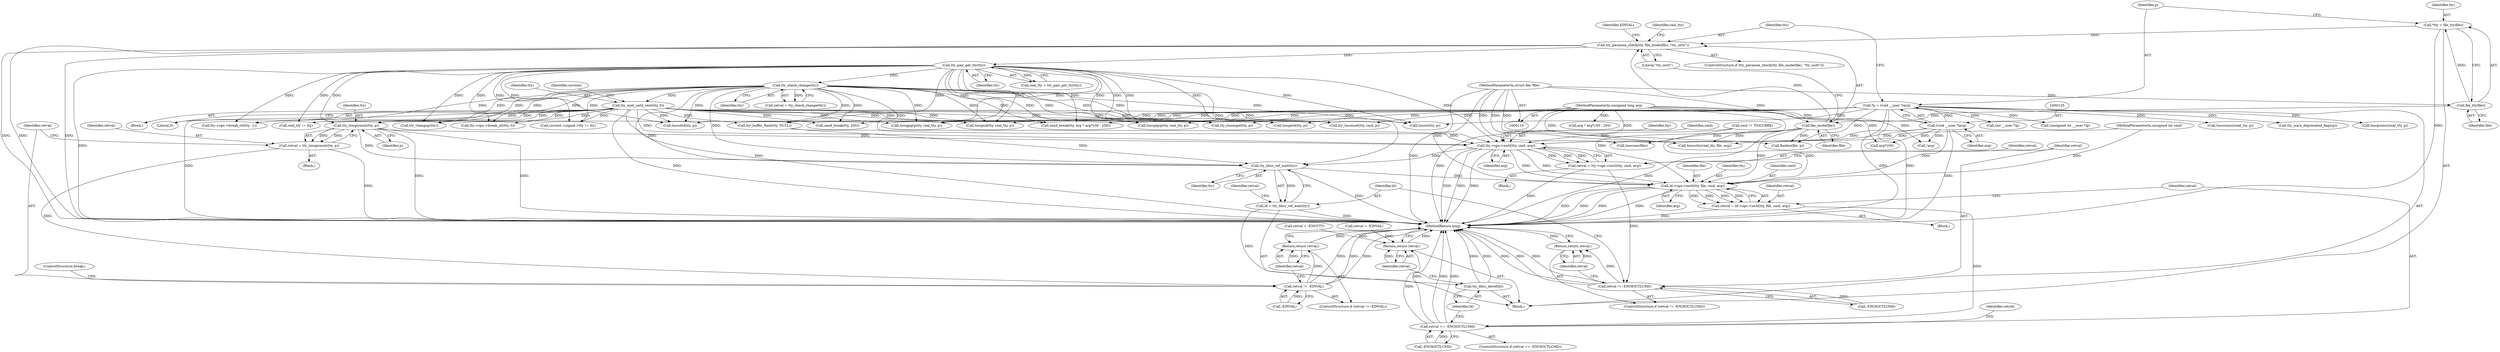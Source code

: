 digraph "0_linux_5c17c861a357e9458001f021a7afa7aab9937439@pointer" {
"1000379" [label="(Call,tty_tiocgicount(tty, p))"];
"1000163" [label="(Call,tty_wait_until_sent(tty, 0))"];
"1000152" [label="(Call,tty_check_change(tty))"];
"1000140" [label="(Call,tty_pair_get_tty(tty))"];
"1000130" [label="(Call,tty_paranoia_check(tty, file_inode(file), \"tty_ioctl\"))"];
"1000116" [label="(Call,*tty = file_tty(file))"];
"1000118" [label="(Call,file_tty(file))"];
"1000111" [label="(MethodParameterIn,struct file *file)"];
"1000132" [label="(Call,file_inode(file))"];
"1000122" [label="(Call,*p = (void __user *)arg)"];
"1000124" [label="(Call,(void __user *)arg)"];
"1000113" [label="(MethodParameterIn,unsigned long arg)"];
"1000377" [label="(Call,retval = tty_tiocgicount(tty, p))"];
"1000383" [label="(Call,retval != -EINVAL)"];
"1000387" [label="(Return,return retval;)"];
"1000414" [label="(Call,tty->ops->ioctl(tty, cmd, arg))"];
"1000412" [label="(Call,retval = tty->ops->ioctl(tty, cmd, arg))"];
"1000419" [label="(Call,retval != -ENOIOCTLCMD)"];
"1000423" [label="(Return,return retval;)"];
"1000427" [label="(Call,tty_ldisc_ref_wait(tty))"];
"1000425" [label="(Call,ld = tty_ldisc_ref_wait(tty))"];
"1000456" [label="(Call,tty_ldisc_deref(ld))"];
"1000442" [label="(Call,ld->ops->ioctl(tty, file, cmd, arg))"];
"1000440" [label="(Call,retval = ld->ops->ioctl(tty, file, cmd, arg))"];
"1000448" [label="(Call,retval == -ENOIOCTLCMD)"];
"1000458" [label="(Return,return retval;)"];
"1000238" [label="(Call,(int __user *)p)"];
"1000117" [label="(Identifier,tty)"];
"1000389" [label="(ControlStructure,break;)"];
"1000116" [label="(Call,*tty = file_tty(file))"];
"1000357" [label="(Call,arg ? arg*100 : 250)"];
"1000378" [label="(Identifier,retval)"];
"1000359" [label="(Call,arg*100)"];
"1000425" [label="(Call,ld = tty_ldisc_ref_wait(tty))"];
"1000139" [label="(Identifier,real_tty)"];
"1000130" [label="(Call,tty_paranoia_check(tty, file_inode(file), \"tty_ioctl\"))"];
"1000430" [label="(Identifier,retval)"];
"1000444" [label="(Identifier,file)"];
"1000456" [label="(Call,tty_ldisc_deref(ld))"];
"1000313" [label="(Call,(unsigned int __user *)p)"];
"1000175" [label="(Block,)"];
"1000428" [label="(Identifier,tty)"];
"1000419" [label="(Call,retval != -ENOIOCTLCMD)"];
"1000287" [label="(Call,tiocsetd(tty, p))"];
"1000380" [label="(Identifier,tty)"];
"1000188" [label="(Call,tiocswinsz(real_tty, p))"];
"1000421" [label="(Call,-ENOIOCTLCMD)"];
"1000199" [label="(Call,tioccons(file))"];
"1000118" [label="(Call,file_tty(file))"];
"1000413" [label="(Identifier,retval)"];
"1000324" [label="(Call,tty->ops->break_ctl(tty, -1))"];
"1000129" [label="(ControlStructure,if (tty_paranoia_check(tty, file_inode(file), \"tty_ioctl\")))"];
"1000402" [label="(Call,tty_warn_deprecated_flags(p))"];
"1000159" [label="(Call,cmd != TIOCCBRK)"];
"1000194" [label="(Call,real_tty != tty)"];
"1000396" [label="(Call,tty_buffer_flush(tty, NULL))"];
"1000377" [label="(Call,retval = tty_tiocgicount(tty, p))"];
"1000384" [label="(Identifier,retval)"];
"1000164" [label="(Identifier,tty)"];
"1000385" [label="(Call,-EINVAL)"];
"1000131" [label="(Identifier,tty)"];
"1000448" [label="(Call,retval == -ENOIOCTLCMD)"];
"1000450" [label="(Call,-ENOIOCTLCMD)"];
"1000137" [label="(Identifier,EINVAL)"];
"1000134" [label="(Literal,\"tty_ioctl\")"];
"1000264" [label="(Call,tiocgpgrp(tty, real_tty, p))"];
"1000348" [label="(Call,send_break(tty, 250))"];
"1000447" [label="(ControlStructure,if (retval == -ENOIOCTLCMD))"];
"1000132" [label="(Call,file_inode(file))"];
"1000417" [label="(Identifier,arg)"];
"1000382" [label="(ControlStructure,if (retval != -EINVAL))"];
"1000141" [label="(Identifier,tty)"];
"1000412" [label="(Call,retval = tty->ops->ioctl(tty, cmd, arg))"];
"1000133" [label="(Identifier,file)"];
"1000418" [label="(ControlStructure,if (retval != -ENOIOCTLCMD))"];
"1000168" [label="(Identifier,current)"];
"1000459" [label="(Identifier,retval)"];
"1000122" [label="(Call,*p = (void __user *)arg)"];
"1000427" [label="(Call,tty_ldisc_ref_wait(tty))"];
"1000449" [label="(Identifier,retval)"];
"1000415" [label="(Identifier,tty)"];
"1000457" [label="(Identifier,ld)"];
"1000440" [label="(Call,retval = ld->ops->ioctl(tty, file, cmd, arg))"];
"1000452" [label="(Call,retval = -ENOTTY)"];
"1000258" [label="(Call,tiocsctty(real_tty, file, arg))"];
"1000446" [label="(Identifier,arg)"];
"1000140" [label="(Call,tty_pair_get_tty(tty))"];
"1000453" [label="(Identifier,retval)"];
"1000114" [label="(Block,)"];
"1000203" [label="(Call,fionbio(file, p))"];
"1000442" [label="(Call,ld->ops->ioctl(tty, file, cmd, arg))"];
"1000443" [label="(Identifier,tty)"];
"1000111" [label="(MethodParameterIn,struct file *file)"];
"1000439" [label="(Block,)"];
"1000276" [label="(Call,tiocgsid(tty, real_tty, p))"];
"1000460" [label="(MethodReturn,long)"];
"1000270" [label="(Call,tiocspgrp(tty, real_tty, p))"];
"1000123" [label="(Identifier,p)"];
"1000414" [label="(Call,tty->ops->ioctl(tty, cmd, arg))"];
"1000112" [label="(MethodParameterIn,unsigned int cmd)"];
"1000445" [label="(Identifier,cmd)"];
"1000387" [label="(Return,return retval;)"];
"1000383" [label="(Call,retval != -EINVAL)"];
"1000424" [label="(Identifier,retval)"];
"1000298" [label="(Call,tty_vhangup(tty))"];
"1000138" [label="(Call,real_tty = tty_pair_get_tty(tty))"];
"1000381" [label="(Identifier,p)"];
"1000365" [label="(Call,tty_tiocmget(tty, p))"];
"1000126" [label="(Identifier,arg)"];
"1000282" [label="(Call,tiocgetd(tty, p))"];
"1000458" [label="(Return,return retval;)"];
"1000153" [label="(Identifier,tty)"];
"1000379" [label="(Call,tty_tiocgicount(tty, p))"];
"1000355" [label="(Call,send_break(tty, arg ? arg*100 : 250))"];
"1000163" [label="(Call,tty_wait_until_sent(tty, 0))"];
"1000119" [label="(Identifier,file)"];
"1000429" [label="(Call,retval = -EINVAL)"];
"1000152" [label="(Call,tty_check_change(tty))"];
"1000338" [label="(Call,tty->ops->break_ctl(tty, 0))"];
"1000124" [label="(Call,(void __user *)arg)"];
"1000345" [label="(Call,!arg)"];
"1000423" [label="(Return,return retval;)"];
"1000372" [label="(Call,tty_tiocmset(tty, cmd, p))"];
"1000426" [label="(Identifier,ld)"];
"1000411" [label="(Block,)"];
"1000150" [label="(Call,retval = tty_check_change(tty))"];
"1000243" [label="(Call,current->signal->tty != tty)"];
"1000183" [label="(Call,tiocgwinsz(real_tty, p))"];
"1000388" [label="(Identifier,retval)"];
"1000162" [label="(Block,)"];
"1000416" [label="(Identifier,cmd)"];
"1000178" [label="(Call,tiocsti(tty, p))"];
"1000165" [label="(Literal,0)"];
"1000420" [label="(Identifier,retval)"];
"1000441" [label="(Identifier,retval)"];
"1000113" [label="(MethodParameterIn,unsigned long arg)"];
"1000379" -> "1000377"  [label="AST: "];
"1000379" -> "1000381"  [label="CFG: "];
"1000380" -> "1000379"  [label="AST: "];
"1000381" -> "1000379"  [label="AST: "];
"1000377" -> "1000379"  [label="CFG: "];
"1000379" -> "1000460"  [label="DDG: "];
"1000379" -> "1000460"  [label="DDG: "];
"1000379" -> "1000377"  [label="DDG: "];
"1000379" -> "1000377"  [label="DDG: "];
"1000163" -> "1000379"  [label="DDG: "];
"1000140" -> "1000379"  [label="DDG: "];
"1000152" -> "1000379"  [label="DDG: "];
"1000122" -> "1000379"  [label="DDG: "];
"1000379" -> "1000414"  [label="DDG: "];
"1000379" -> "1000427"  [label="DDG: "];
"1000163" -> "1000162"  [label="AST: "];
"1000163" -> "1000165"  [label="CFG: "];
"1000164" -> "1000163"  [label="AST: "];
"1000165" -> "1000163"  [label="AST: "];
"1000168" -> "1000163"  [label="CFG: "];
"1000163" -> "1000460"  [label="DDG: "];
"1000163" -> "1000460"  [label="DDG: "];
"1000152" -> "1000163"  [label="DDG: "];
"1000163" -> "1000178"  [label="DDG: "];
"1000163" -> "1000194"  [label="DDG: "];
"1000163" -> "1000243"  [label="DDG: "];
"1000163" -> "1000264"  [label="DDG: "];
"1000163" -> "1000270"  [label="DDG: "];
"1000163" -> "1000276"  [label="DDG: "];
"1000163" -> "1000282"  [label="DDG: "];
"1000163" -> "1000287"  [label="DDG: "];
"1000163" -> "1000298"  [label="DDG: "];
"1000163" -> "1000324"  [label="DDG: "];
"1000163" -> "1000338"  [label="DDG: "];
"1000163" -> "1000348"  [label="DDG: "];
"1000163" -> "1000355"  [label="DDG: "];
"1000163" -> "1000365"  [label="DDG: "];
"1000163" -> "1000372"  [label="DDG: "];
"1000163" -> "1000396"  [label="DDG: "];
"1000163" -> "1000414"  [label="DDG: "];
"1000163" -> "1000427"  [label="DDG: "];
"1000152" -> "1000150"  [label="AST: "];
"1000152" -> "1000153"  [label="CFG: "];
"1000153" -> "1000152"  [label="AST: "];
"1000150" -> "1000152"  [label="CFG: "];
"1000152" -> "1000460"  [label="DDG: "];
"1000152" -> "1000150"  [label="DDG: "];
"1000140" -> "1000152"  [label="DDG: "];
"1000152" -> "1000178"  [label="DDG: "];
"1000152" -> "1000194"  [label="DDG: "];
"1000152" -> "1000243"  [label="DDG: "];
"1000152" -> "1000264"  [label="DDG: "];
"1000152" -> "1000270"  [label="DDG: "];
"1000152" -> "1000276"  [label="DDG: "];
"1000152" -> "1000282"  [label="DDG: "];
"1000152" -> "1000287"  [label="DDG: "];
"1000152" -> "1000298"  [label="DDG: "];
"1000152" -> "1000324"  [label="DDG: "];
"1000152" -> "1000338"  [label="DDG: "];
"1000152" -> "1000348"  [label="DDG: "];
"1000152" -> "1000355"  [label="DDG: "];
"1000152" -> "1000365"  [label="DDG: "];
"1000152" -> "1000372"  [label="DDG: "];
"1000152" -> "1000396"  [label="DDG: "];
"1000152" -> "1000414"  [label="DDG: "];
"1000152" -> "1000427"  [label="DDG: "];
"1000140" -> "1000138"  [label="AST: "];
"1000140" -> "1000141"  [label="CFG: "];
"1000141" -> "1000140"  [label="AST: "];
"1000138" -> "1000140"  [label="CFG: "];
"1000140" -> "1000460"  [label="DDG: "];
"1000140" -> "1000138"  [label="DDG: "];
"1000130" -> "1000140"  [label="DDG: "];
"1000140" -> "1000178"  [label="DDG: "];
"1000140" -> "1000194"  [label="DDG: "];
"1000140" -> "1000243"  [label="DDG: "];
"1000140" -> "1000264"  [label="DDG: "];
"1000140" -> "1000270"  [label="DDG: "];
"1000140" -> "1000276"  [label="DDG: "];
"1000140" -> "1000282"  [label="DDG: "];
"1000140" -> "1000287"  [label="DDG: "];
"1000140" -> "1000298"  [label="DDG: "];
"1000140" -> "1000324"  [label="DDG: "];
"1000140" -> "1000338"  [label="DDG: "];
"1000140" -> "1000348"  [label="DDG: "];
"1000140" -> "1000355"  [label="DDG: "];
"1000140" -> "1000365"  [label="DDG: "];
"1000140" -> "1000372"  [label="DDG: "];
"1000140" -> "1000396"  [label="DDG: "];
"1000140" -> "1000414"  [label="DDG: "];
"1000140" -> "1000427"  [label="DDG: "];
"1000130" -> "1000129"  [label="AST: "];
"1000130" -> "1000134"  [label="CFG: "];
"1000131" -> "1000130"  [label="AST: "];
"1000132" -> "1000130"  [label="AST: "];
"1000134" -> "1000130"  [label="AST: "];
"1000137" -> "1000130"  [label="CFG: "];
"1000139" -> "1000130"  [label="CFG: "];
"1000130" -> "1000460"  [label="DDG: "];
"1000130" -> "1000460"  [label="DDG: "];
"1000130" -> "1000460"  [label="DDG: "];
"1000116" -> "1000130"  [label="DDG: "];
"1000132" -> "1000130"  [label="DDG: "];
"1000116" -> "1000114"  [label="AST: "];
"1000116" -> "1000118"  [label="CFG: "];
"1000117" -> "1000116"  [label="AST: "];
"1000118" -> "1000116"  [label="AST: "];
"1000123" -> "1000116"  [label="CFG: "];
"1000116" -> "1000460"  [label="DDG: "];
"1000118" -> "1000116"  [label="DDG: "];
"1000118" -> "1000119"  [label="CFG: "];
"1000119" -> "1000118"  [label="AST: "];
"1000111" -> "1000118"  [label="DDG: "];
"1000118" -> "1000132"  [label="DDG: "];
"1000111" -> "1000110"  [label="AST: "];
"1000111" -> "1000460"  [label="DDG: "];
"1000111" -> "1000132"  [label="DDG: "];
"1000111" -> "1000199"  [label="DDG: "];
"1000111" -> "1000203"  [label="DDG: "];
"1000111" -> "1000258"  [label="DDG: "];
"1000111" -> "1000442"  [label="DDG: "];
"1000132" -> "1000133"  [label="CFG: "];
"1000133" -> "1000132"  [label="AST: "];
"1000134" -> "1000132"  [label="CFG: "];
"1000132" -> "1000460"  [label="DDG: "];
"1000132" -> "1000199"  [label="DDG: "];
"1000132" -> "1000203"  [label="DDG: "];
"1000132" -> "1000258"  [label="DDG: "];
"1000132" -> "1000442"  [label="DDG: "];
"1000122" -> "1000114"  [label="AST: "];
"1000122" -> "1000124"  [label="CFG: "];
"1000123" -> "1000122"  [label="AST: "];
"1000124" -> "1000122"  [label="AST: "];
"1000131" -> "1000122"  [label="CFG: "];
"1000122" -> "1000460"  [label="DDG: "];
"1000122" -> "1000460"  [label="DDG: "];
"1000124" -> "1000122"  [label="DDG: "];
"1000122" -> "1000178"  [label="DDG: "];
"1000122" -> "1000183"  [label="DDG: "];
"1000122" -> "1000188"  [label="DDG: "];
"1000122" -> "1000203"  [label="DDG: "];
"1000122" -> "1000238"  [label="DDG: "];
"1000122" -> "1000264"  [label="DDG: "];
"1000122" -> "1000270"  [label="DDG: "];
"1000122" -> "1000276"  [label="DDG: "];
"1000122" -> "1000282"  [label="DDG: "];
"1000122" -> "1000287"  [label="DDG: "];
"1000122" -> "1000313"  [label="DDG: "];
"1000122" -> "1000365"  [label="DDG: "];
"1000122" -> "1000372"  [label="DDG: "];
"1000122" -> "1000402"  [label="DDG: "];
"1000124" -> "1000126"  [label="CFG: "];
"1000125" -> "1000124"  [label="AST: "];
"1000126" -> "1000124"  [label="AST: "];
"1000124" -> "1000460"  [label="DDG: "];
"1000113" -> "1000124"  [label="DDG: "];
"1000124" -> "1000258"  [label="DDG: "];
"1000124" -> "1000345"  [label="DDG: "];
"1000124" -> "1000359"  [label="DDG: "];
"1000124" -> "1000414"  [label="DDG: "];
"1000124" -> "1000442"  [label="DDG: "];
"1000113" -> "1000110"  [label="AST: "];
"1000113" -> "1000460"  [label="DDG: "];
"1000113" -> "1000258"  [label="DDG: "];
"1000113" -> "1000345"  [label="DDG: "];
"1000113" -> "1000355"  [label="DDG: "];
"1000113" -> "1000357"  [label="DDG: "];
"1000113" -> "1000359"  [label="DDG: "];
"1000113" -> "1000414"  [label="DDG: "];
"1000113" -> "1000442"  [label="DDG: "];
"1000377" -> "1000175"  [label="AST: "];
"1000378" -> "1000377"  [label="AST: "];
"1000384" -> "1000377"  [label="CFG: "];
"1000377" -> "1000460"  [label="DDG: "];
"1000377" -> "1000383"  [label="DDG: "];
"1000383" -> "1000382"  [label="AST: "];
"1000383" -> "1000385"  [label="CFG: "];
"1000384" -> "1000383"  [label="AST: "];
"1000385" -> "1000383"  [label="AST: "];
"1000388" -> "1000383"  [label="CFG: "];
"1000389" -> "1000383"  [label="CFG: "];
"1000383" -> "1000460"  [label="DDG: "];
"1000383" -> "1000460"  [label="DDG: "];
"1000383" -> "1000460"  [label="DDG: "];
"1000385" -> "1000383"  [label="DDG: "];
"1000383" -> "1000387"  [label="DDG: "];
"1000387" -> "1000382"  [label="AST: "];
"1000387" -> "1000388"  [label="CFG: "];
"1000388" -> "1000387"  [label="AST: "];
"1000460" -> "1000387"  [label="CFG: "];
"1000387" -> "1000460"  [label="DDG: "];
"1000388" -> "1000387"  [label="DDG: "];
"1000414" -> "1000412"  [label="AST: "];
"1000414" -> "1000417"  [label="CFG: "];
"1000415" -> "1000414"  [label="AST: "];
"1000416" -> "1000414"  [label="AST: "];
"1000417" -> "1000414"  [label="AST: "];
"1000412" -> "1000414"  [label="CFG: "];
"1000414" -> "1000460"  [label="DDG: "];
"1000414" -> "1000460"  [label="DDG: "];
"1000414" -> "1000460"  [label="DDG: "];
"1000414" -> "1000412"  [label="DDG: "];
"1000414" -> "1000412"  [label="DDG: "];
"1000414" -> "1000412"  [label="DDG: "];
"1000396" -> "1000414"  [label="DDG: "];
"1000159" -> "1000414"  [label="DDG: "];
"1000112" -> "1000414"  [label="DDG: "];
"1000414" -> "1000427"  [label="DDG: "];
"1000414" -> "1000442"  [label="DDG: "];
"1000414" -> "1000442"  [label="DDG: "];
"1000412" -> "1000411"  [label="AST: "];
"1000413" -> "1000412"  [label="AST: "];
"1000420" -> "1000412"  [label="CFG: "];
"1000412" -> "1000460"  [label="DDG: "];
"1000412" -> "1000419"  [label="DDG: "];
"1000419" -> "1000418"  [label="AST: "];
"1000419" -> "1000421"  [label="CFG: "];
"1000420" -> "1000419"  [label="AST: "];
"1000421" -> "1000419"  [label="AST: "];
"1000424" -> "1000419"  [label="CFG: "];
"1000426" -> "1000419"  [label="CFG: "];
"1000419" -> "1000460"  [label="DDG: "];
"1000419" -> "1000460"  [label="DDG: "];
"1000419" -> "1000460"  [label="DDG: "];
"1000421" -> "1000419"  [label="DDG: "];
"1000419" -> "1000423"  [label="DDG: "];
"1000423" -> "1000418"  [label="AST: "];
"1000423" -> "1000424"  [label="CFG: "];
"1000424" -> "1000423"  [label="AST: "];
"1000460" -> "1000423"  [label="CFG: "];
"1000423" -> "1000460"  [label="DDG: "];
"1000424" -> "1000423"  [label="DDG: "];
"1000427" -> "1000425"  [label="AST: "];
"1000427" -> "1000428"  [label="CFG: "];
"1000428" -> "1000427"  [label="AST: "];
"1000425" -> "1000427"  [label="CFG: "];
"1000427" -> "1000460"  [label="DDG: "];
"1000427" -> "1000425"  [label="DDG: "];
"1000396" -> "1000427"  [label="DDG: "];
"1000427" -> "1000442"  [label="DDG: "];
"1000425" -> "1000114"  [label="AST: "];
"1000426" -> "1000425"  [label="AST: "];
"1000430" -> "1000425"  [label="CFG: "];
"1000425" -> "1000460"  [label="DDG: "];
"1000425" -> "1000456"  [label="DDG: "];
"1000456" -> "1000114"  [label="AST: "];
"1000456" -> "1000457"  [label="CFG: "];
"1000457" -> "1000456"  [label="AST: "];
"1000459" -> "1000456"  [label="CFG: "];
"1000456" -> "1000460"  [label="DDG: "];
"1000456" -> "1000460"  [label="DDG: "];
"1000442" -> "1000440"  [label="AST: "];
"1000442" -> "1000446"  [label="CFG: "];
"1000443" -> "1000442"  [label="AST: "];
"1000444" -> "1000442"  [label="AST: "];
"1000445" -> "1000442"  [label="AST: "];
"1000446" -> "1000442"  [label="AST: "];
"1000440" -> "1000442"  [label="CFG: "];
"1000442" -> "1000460"  [label="DDG: "];
"1000442" -> "1000460"  [label="DDG: "];
"1000442" -> "1000460"  [label="DDG: "];
"1000442" -> "1000460"  [label="DDG: "];
"1000442" -> "1000440"  [label="DDG: "];
"1000442" -> "1000440"  [label="DDG: "];
"1000442" -> "1000440"  [label="DDG: "];
"1000442" -> "1000440"  [label="DDG: "];
"1000159" -> "1000442"  [label="DDG: "];
"1000112" -> "1000442"  [label="DDG: "];
"1000440" -> "1000439"  [label="AST: "];
"1000441" -> "1000440"  [label="AST: "];
"1000449" -> "1000440"  [label="CFG: "];
"1000440" -> "1000460"  [label="DDG: "];
"1000440" -> "1000448"  [label="DDG: "];
"1000448" -> "1000447"  [label="AST: "];
"1000448" -> "1000450"  [label="CFG: "];
"1000449" -> "1000448"  [label="AST: "];
"1000450" -> "1000448"  [label="AST: "];
"1000453" -> "1000448"  [label="CFG: "];
"1000457" -> "1000448"  [label="CFG: "];
"1000448" -> "1000460"  [label="DDG: "];
"1000448" -> "1000460"  [label="DDG: "];
"1000448" -> "1000460"  [label="DDG: "];
"1000450" -> "1000448"  [label="DDG: "];
"1000448" -> "1000458"  [label="DDG: "];
"1000458" -> "1000114"  [label="AST: "];
"1000458" -> "1000459"  [label="CFG: "];
"1000459" -> "1000458"  [label="AST: "];
"1000460" -> "1000458"  [label="CFG: "];
"1000458" -> "1000460"  [label="DDG: "];
"1000459" -> "1000458"  [label="DDG: "];
"1000452" -> "1000458"  [label="DDG: "];
"1000429" -> "1000458"  [label="DDG: "];
}
